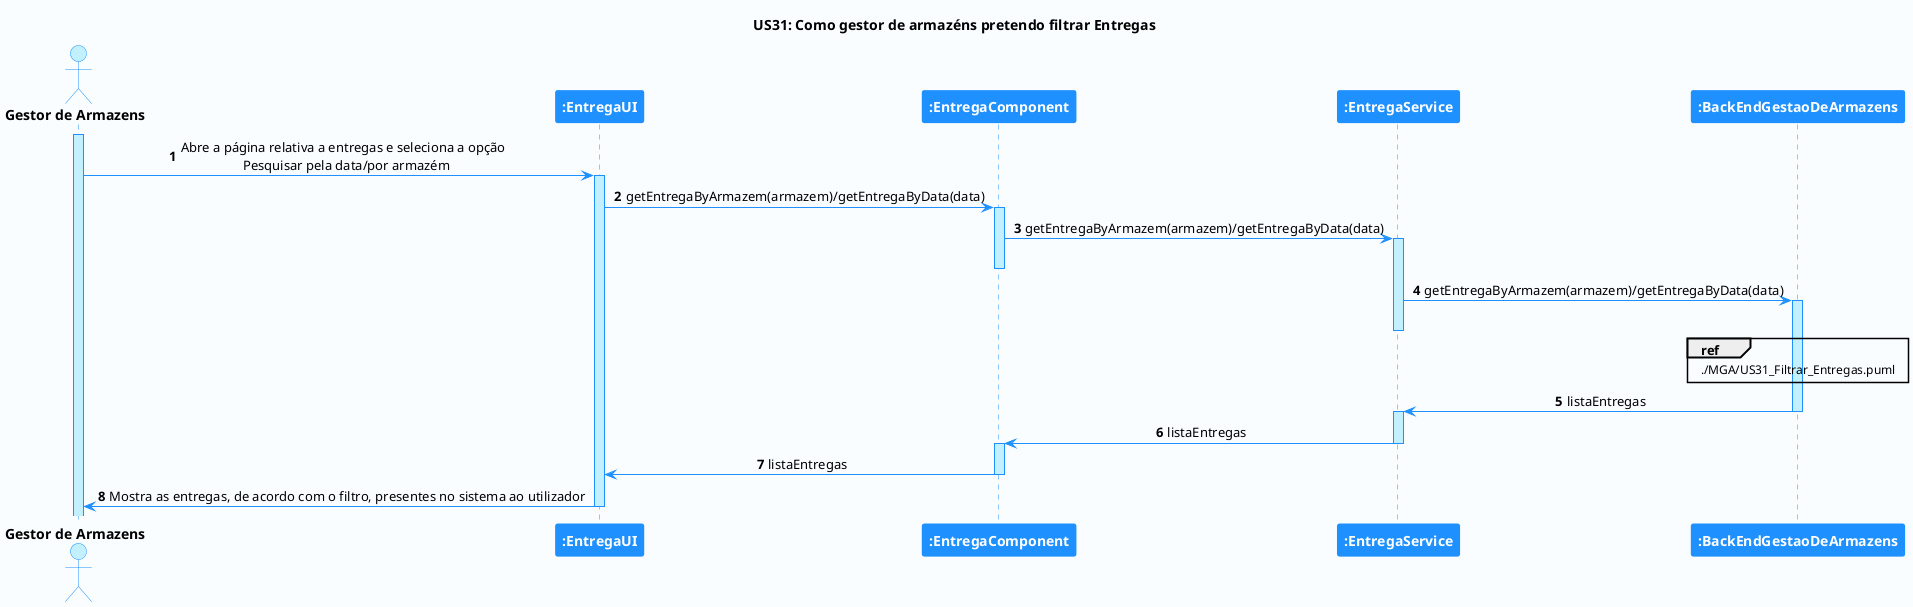 @startuml hello

'-Style----------------------------------------------------------------------------------------------------------------

autonumber

skinparam DefaultTextAlignment center

skinparam BackgroundColor #fafdff

skinparam sequence {
    LifeLineBorderColor DodgerBlue
    LifeLineBackgroundColor APPLICATION

    ActorBackgroundColor APPLICATION
    ActorBorderColor DodgerBlue

    BackgroundColor #FFFFFF
    ArrowColor DodgerBlue
    BorderColor DodgerBlue

    ParticipantBackgroundColor DodgerBlue
    ParticipantFontColor #FFFFFF
    ParticipantBorderColor DodgerBlue

    GroupBorderColor #082642
    GroupBackgroundColor APPLICATION
}

skinparam note {
    LifeLineBorderColor DodgerBlue
    LifeLineBackgroundColor APPLICATION

    ActorBackgroundColor APPLICATION
    ActorBorderColor DodgerBlue

    BackgroundColor #FFFFFF
    ArrowColor DodgerBlue
    BorderColor DodgerBlue

    ParticipantBackgroundColor DodgerBlue
    ParticipantFontColor #FFFFFF
    ParticipantBorderColor DodgerBlue

    GroupBorderColor #082642
    GroupBackgroundColor APPLICATION
}

'-Title----------------------------------------------------------------------------------------------------------------

title US31: Como gestor de armazéns pretendo filtrar Entregas

'-Actors/Participants--------------------------------------------------------------------------------------------------

actor "<b>Gestor de Armazens" as A
participant "<b>:EntregaUI" as CU
participant "<b>:EntregaComponent" as CC
participant "<b>:EntregaService" as CS
participant "<b>:BackEndGestaoDeArmazens" as AL


'-Associations---------------------------------------------------------------------------------------------------------

activate A

A -> CU: Abre a página relativa a entregas e seleciona a opção \n Pesquisar pela data/por armazém
activate CU
CU -> CC: getEntregaByArmazem(armazem)/getEntregaByData(data)
activate CC
CC -> CS : getEntregaByArmazem(armazem)/getEntregaByData(data)
activate CS
deactivate CC
CS -> AL : getEntregaByArmazem(armazem)/getEntregaByData(data)

ref over AL
 ./MGA/US31_Filtrar_Entregas.puml
end ref
activate AL
deactivate CS
AL -> CS : listaEntregas
deactivate AL
activate CS
CS -> CC : listaEntregas
deactivate CS
activate CC
CC -> CU : listaEntregas
deactivate CC
CU -> A: Mostra as entregas, de acordo com o filtro, presentes no sistema ao utilizador

deactivate CU

'----------------------------------------------------------------------------------------------------------------------

@enduml